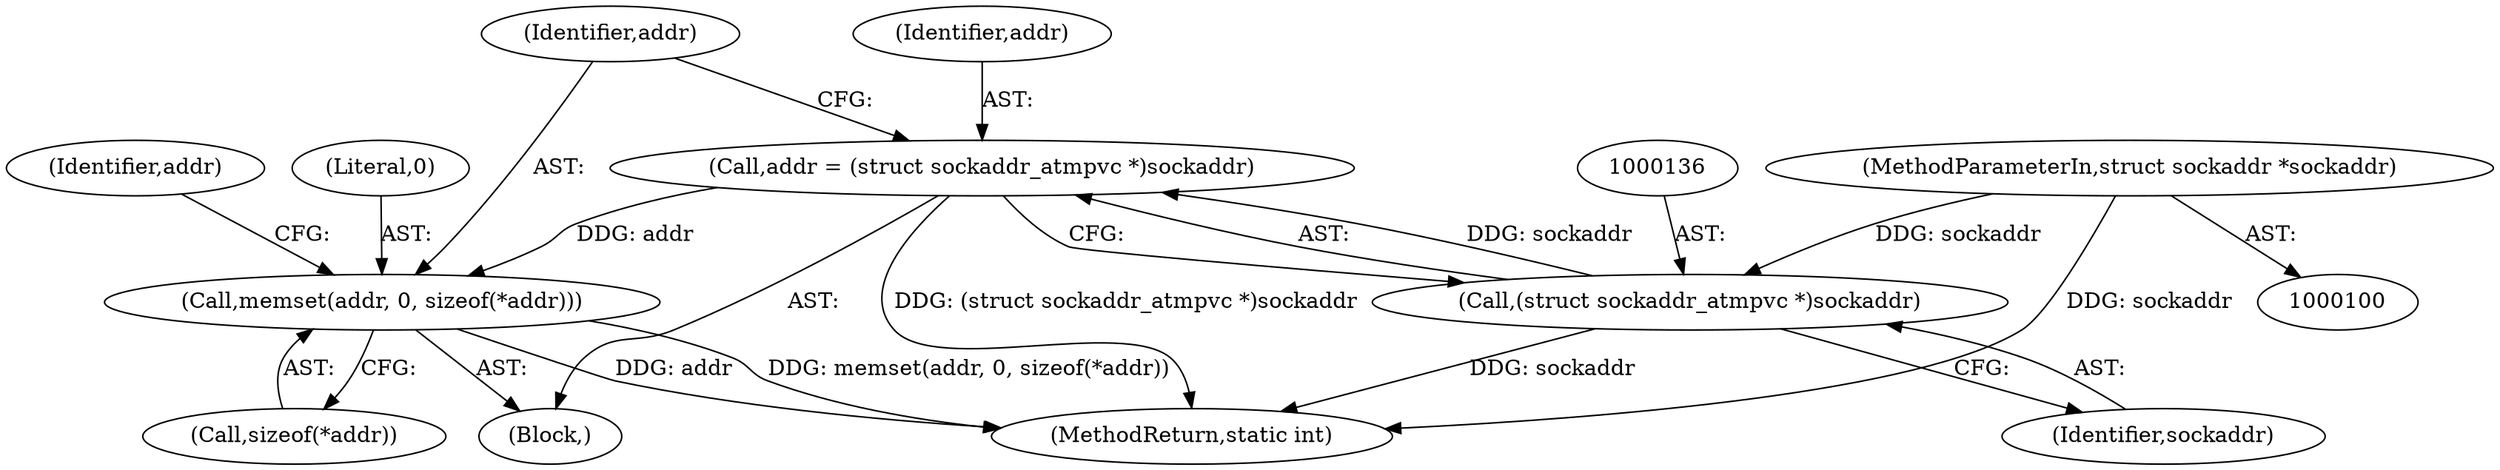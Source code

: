 digraph "0_linux_3c0c5cfdcd4d69ffc4b9c0907cec99039f30a50a@API" {
"1000138" [label="(Call,memset(addr, 0, sizeof(*addr)))"];
"1000133" [label="(Call,addr = (struct sockaddr_atmpvc *)sockaddr)"];
"1000135" [label="(Call,(struct sockaddr_atmpvc *)sockaddr)"];
"1000102" [label="(MethodParameterIn,struct sockaddr *sockaddr)"];
"1000102" [label="(MethodParameterIn,struct sockaddr *sockaddr)"];
"1000133" [label="(Call,addr = (struct sockaddr_atmpvc *)sockaddr)"];
"1000135" [label="(Call,(struct sockaddr_atmpvc *)sockaddr)"];
"1000146" [label="(Identifier,addr)"];
"1000137" [label="(Identifier,sockaddr)"];
"1000140" [label="(Literal,0)"];
"1000105" [label="(Block,)"];
"1000139" [label="(Identifier,addr)"];
"1000141" [label="(Call,sizeof(*addr))"];
"1000138" [label="(Call,memset(addr, 0, sizeof(*addr)))"];
"1000134" [label="(Identifier,addr)"];
"1000180" [label="(MethodReturn,static int)"];
"1000138" -> "1000105"  [label="AST: "];
"1000138" -> "1000141"  [label="CFG: "];
"1000139" -> "1000138"  [label="AST: "];
"1000140" -> "1000138"  [label="AST: "];
"1000141" -> "1000138"  [label="AST: "];
"1000146" -> "1000138"  [label="CFG: "];
"1000138" -> "1000180"  [label="DDG: addr"];
"1000138" -> "1000180"  [label="DDG: memset(addr, 0, sizeof(*addr))"];
"1000133" -> "1000138"  [label="DDG: addr"];
"1000133" -> "1000105"  [label="AST: "];
"1000133" -> "1000135"  [label="CFG: "];
"1000134" -> "1000133"  [label="AST: "];
"1000135" -> "1000133"  [label="AST: "];
"1000139" -> "1000133"  [label="CFG: "];
"1000133" -> "1000180"  [label="DDG: (struct sockaddr_atmpvc *)sockaddr"];
"1000135" -> "1000133"  [label="DDG: sockaddr"];
"1000135" -> "1000137"  [label="CFG: "];
"1000136" -> "1000135"  [label="AST: "];
"1000137" -> "1000135"  [label="AST: "];
"1000135" -> "1000180"  [label="DDG: sockaddr"];
"1000102" -> "1000135"  [label="DDG: sockaddr"];
"1000102" -> "1000100"  [label="AST: "];
"1000102" -> "1000180"  [label="DDG: sockaddr"];
}
